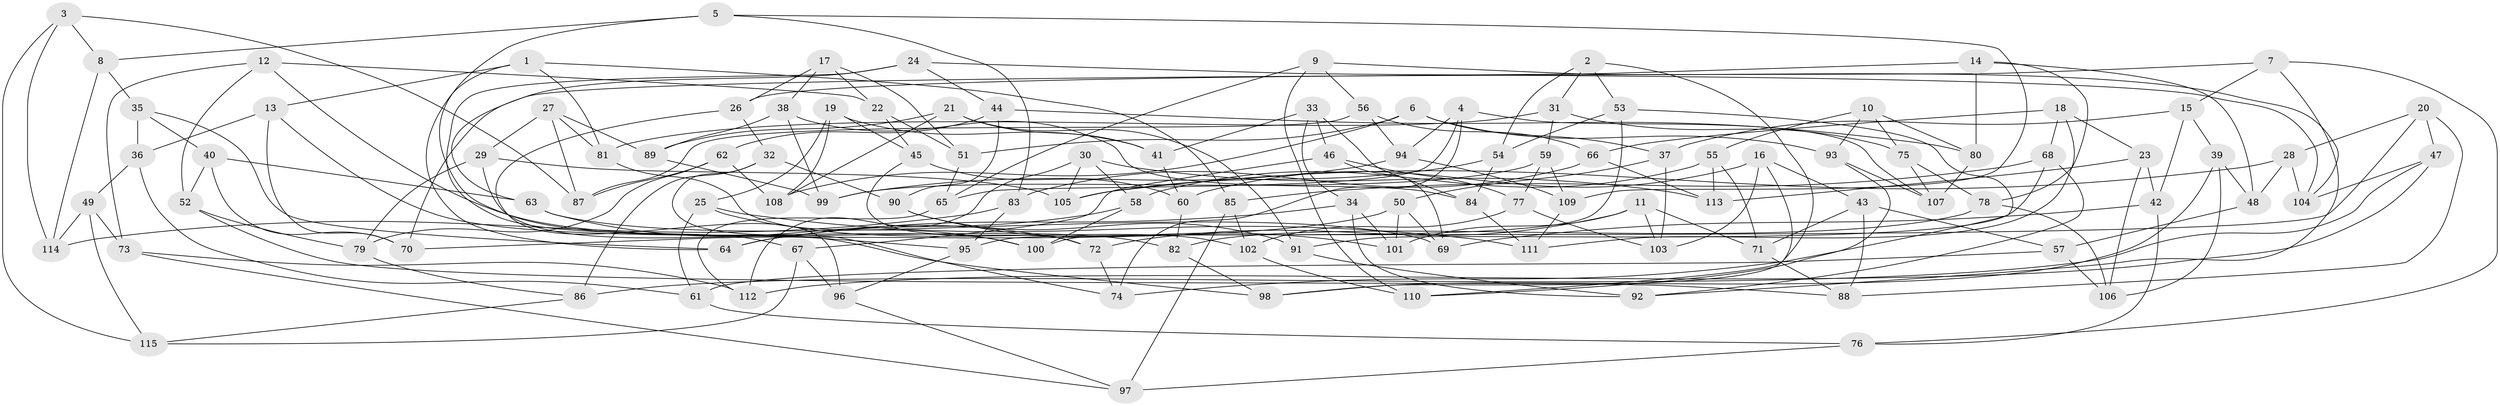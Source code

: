 // coarse degree distribution, {3: 0.14035087719298245, 4: 0.43859649122807015, 5: 0.17543859649122806, 8: 0.05263157894736842, 6: 0.08771929824561403, 9: 0.017543859649122806, 13: 0.017543859649122806, 7: 0.03508771929824561, 10: 0.017543859649122806, 2: 0.017543859649122806}
// Generated by graph-tools (version 1.1) at 2025/03/03/04/25 22:03:25]
// undirected, 115 vertices, 230 edges
graph export_dot {
graph [start="1"]
  node [color=gray90,style=filled];
  1;
  2;
  3;
  4;
  5;
  6;
  7;
  8;
  9;
  10;
  11;
  12;
  13;
  14;
  15;
  16;
  17;
  18;
  19;
  20;
  21;
  22;
  23;
  24;
  25;
  26;
  27;
  28;
  29;
  30;
  31;
  32;
  33;
  34;
  35;
  36;
  37;
  38;
  39;
  40;
  41;
  42;
  43;
  44;
  45;
  46;
  47;
  48;
  49;
  50;
  51;
  52;
  53;
  54;
  55;
  56;
  57;
  58;
  59;
  60;
  61;
  62;
  63;
  64;
  65;
  66;
  67;
  68;
  69;
  70;
  71;
  72;
  73;
  74;
  75;
  76;
  77;
  78;
  79;
  80;
  81;
  82;
  83;
  84;
  85;
  86;
  87;
  88;
  89;
  90;
  91;
  92;
  93;
  94;
  95;
  96;
  97;
  98;
  99;
  100;
  101;
  102;
  103;
  104;
  105;
  106;
  107;
  108;
  109;
  110;
  111;
  112;
  113;
  114;
  115;
  1 -- 85;
  1 -- 13;
  1 -- 64;
  1 -- 81;
  2 -- 31;
  2 -- 53;
  2 -- 98;
  2 -- 54;
  3 -- 115;
  3 -- 114;
  3 -- 8;
  3 -- 87;
  4 -- 74;
  4 -- 94;
  4 -- 107;
  4 -- 65;
  5 -- 83;
  5 -- 109;
  5 -- 100;
  5 -- 8;
  6 -- 93;
  6 -- 108;
  6 -- 37;
  6 -- 51;
  7 -- 92;
  7 -- 15;
  7 -- 70;
  7 -- 76;
  8 -- 114;
  8 -- 35;
  9 -- 104;
  9 -- 110;
  9 -- 65;
  9 -- 56;
  10 -- 55;
  10 -- 80;
  10 -- 75;
  10 -- 93;
  11 -- 103;
  11 -- 71;
  11 -- 72;
  11 -- 101;
  12 -- 52;
  12 -- 82;
  12 -- 73;
  12 -- 22;
  13 -- 70;
  13 -- 36;
  13 -- 95;
  14 -- 26;
  14 -- 48;
  14 -- 78;
  14 -- 80;
  15 -- 42;
  15 -- 39;
  15 -- 37;
  16 -- 43;
  16 -- 103;
  16 -- 110;
  16 -- 60;
  17 -- 51;
  17 -- 26;
  17 -- 22;
  17 -- 38;
  18 -- 111;
  18 -- 66;
  18 -- 23;
  18 -- 68;
  19 -- 45;
  19 -- 108;
  19 -- 41;
  19 -- 25;
  20 -- 95;
  20 -- 47;
  20 -- 28;
  20 -- 88;
  21 -- 108;
  21 -- 89;
  21 -- 91;
  21 -- 41;
  22 -- 45;
  22 -- 51;
  23 -- 42;
  23 -- 106;
  23 -- 113;
  24 -- 44;
  24 -- 67;
  24 -- 63;
  24 -- 104;
  25 -- 61;
  25 -- 111;
  25 -- 100;
  26 -- 96;
  26 -- 32;
  27 -- 81;
  27 -- 87;
  27 -- 89;
  27 -- 29;
  28 -- 48;
  28 -- 105;
  28 -- 104;
  29 -- 98;
  29 -- 105;
  29 -- 79;
  30 -- 58;
  30 -- 105;
  30 -- 112;
  30 -- 113;
  31 -- 81;
  31 -- 75;
  31 -- 59;
  32 -- 90;
  32 -- 74;
  32 -- 86;
  33 -- 41;
  33 -- 34;
  33 -- 46;
  33 -- 84;
  34 -- 64;
  34 -- 101;
  34 -- 92;
  35 -- 64;
  35 -- 36;
  35 -- 40;
  36 -- 49;
  36 -- 61;
  37 -- 50;
  37 -- 103;
  38 -- 89;
  38 -- 84;
  38 -- 99;
  39 -- 98;
  39 -- 48;
  39 -- 106;
  40 -- 52;
  40 -- 63;
  40 -- 70;
  41 -- 60;
  42 -- 76;
  42 -- 69;
  43 -- 71;
  43 -- 57;
  43 -- 88;
  44 -- 62;
  44 -- 80;
  44 -- 90;
  45 -- 72;
  45 -- 60;
  46 -- 77;
  46 -- 67;
  46 -- 69;
  47 -- 86;
  47 -- 112;
  47 -- 104;
  48 -- 57;
  49 -- 73;
  49 -- 114;
  49 -- 115;
  50 -- 101;
  50 -- 69;
  50 -- 70;
  51 -- 65;
  52 -- 79;
  52 -- 88;
  53 -- 100;
  53 -- 54;
  53 -- 74;
  54 -- 84;
  54 -- 105;
  55 -- 71;
  55 -- 113;
  55 -- 58;
  56 -- 94;
  56 -- 87;
  56 -- 66;
  57 -- 106;
  57 -- 61;
  58 -- 64;
  58 -- 100;
  59 -- 77;
  59 -- 109;
  59 -- 99;
  60 -- 82;
  61 -- 76;
  62 -- 87;
  62 -- 79;
  62 -- 108;
  63 -- 72;
  63 -- 69;
  65 -- 112;
  66 -- 113;
  66 -- 83;
  67 -- 115;
  67 -- 96;
  68 -- 91;
  68 -- 85;
  68 -- 92;
  71 -- 88;
  72 -- 74;
  73 -- 112;
  73 -- 97;
  75 -- 78;
  75 -- 107;
  76 -- 97;
  77 -- 103;
  77 -- 102;
  78 -- 82;
  78 -- 106;
  79 -- 86;
  80 -- 107;
  81 -- 102;
  82 -- 98;
  83 -- 114;
  83 -- 95;
  84 -- 111;
  85 -- 102;
  85 -- 97;
  86 -- 115;
  89 -- 99;
  90 -- 91;
  90 -- 101;
  91 -- 92;
  93 -- 107;
  93 -- 110;
  94 -- 109;
  94 -- 99;
  95 -- 96;
  96 -- 97;
  102 -- 110;
  109 -- 111;
}
